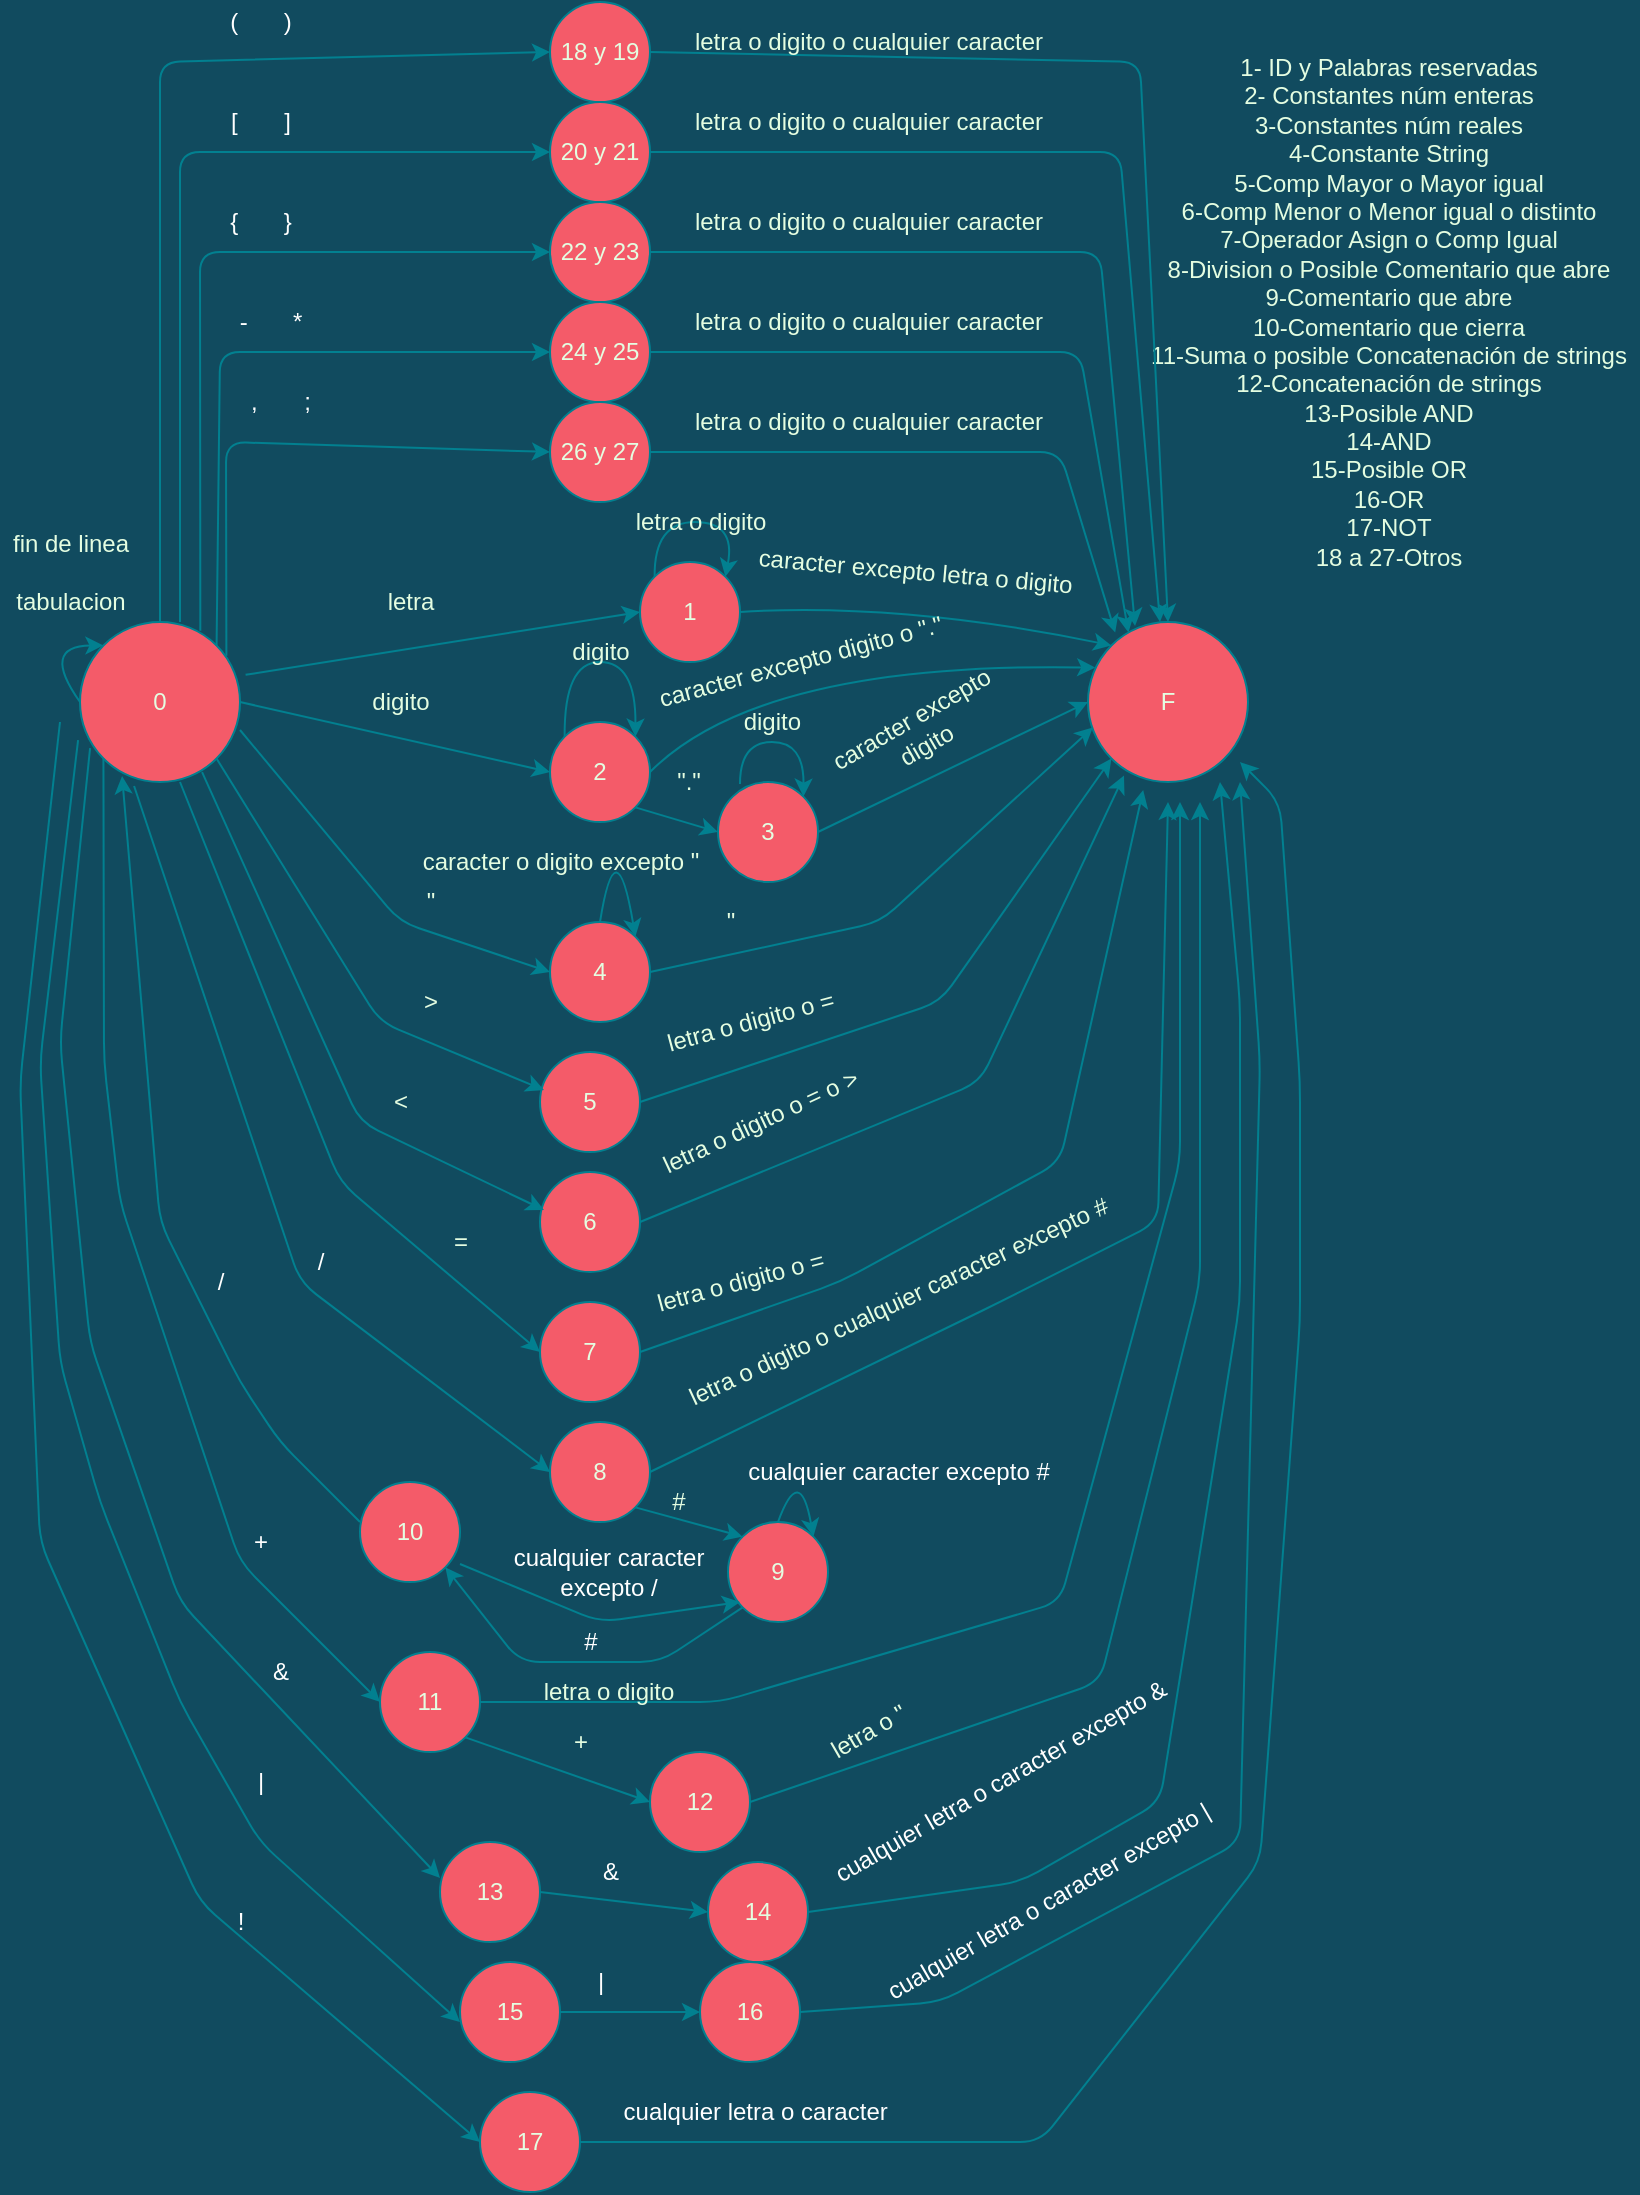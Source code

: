 <mxfile version="15.0.5" type="device"><diagram id="QFU0UP-GyJwQOvjJOeYV" name="Página-1"><mxGraphModel dx="1422" dy="794" grid="1" gridSize="10" guides="1" tooltips="1" connect="1" arrows="1" fold="1" page="1" pageScale="1" pageWidth="827" pageHeight="1169" background="#114B5F" math="0" shadow="0"><root><mxCell id="0"/><mxCell id="1" parent="0"/><mxCell id="3" value="0" style="ellipse;whiteSpace=wrap;html=1;aspect=fixed;fillColor=#F45B69;strokeColor=#028090;fontColor=#E4FDE1;" parent="1" vertex="1"><mxGeometry x="40" y="310" width="80" height="80" as="geometry"/></mxCell><mxCell id="4" value="1" style="ellipse;whiteSpace=wrap;html=1;aspect=fixed;fillColor=#F45B69;strokeColor=#028090;fontColor=#E4FDE1;" parent="1" vertex="1"><mxGeometry x="320" y="280" width="50" height="50" as="geometry"/></mxCell><mxCell id="5" value="2" style="ellipse;whiteSpace=wrap;html=1;aspect=fixed;fillColor=#F45B69;strokeColor=#028090;fontColor=#E4FDE1;" parent="1" vertex="1"><mxGeometry x="275" y="360" width="50" height="50" as="geometry"/></mxCell><mxCell id="6" value="3" style="ellipse;whiteSpace=wrap;html=1;aspect=fixed;fillColor=#F45B69;strokeColor=#028090;fontColor=#E4FDE1;" parent="1" vertex="1"><mxGeometry x="359" y="390" width="50" height="50" as="geometry"/></mxCell><mxCell id="7" value="4" style="ellipse;whiteSpace=wrap;html=1;aspect=fixed;fillColor=#F45B69;strokeColor=#028090;fontColor=#E4FDE1;" parent="1" vertex="1"><mxGeometry x="275" y="460" width="50" height="50" as="geometry"/></mxCell><mxCell id="12" value="" style="endArrow=classic;html=1;exitX=1;exitY=1;exitDx=0;exitDy=0;entryX=0;entryY=0.5;entryDx=0;entryDy=0;strokeColor=#028090;labelBackgroundColor=#114B5F;fontColor=#E4FDE1;" parent="1" source="5" target="6" edge="1"><mxGeometry width="50" height="50" relative="1" as="geometry"><mxPoint x="118.284" y="331.716" as="sourcePoint"/><mxPoint x="290" y="265" as="targetPoint"/></mxGeometry></mxCell><mxCell id="15" value="" style="curved=1;endArrow=classic;html=1;exitX=0;exitY=0;exitDx=0;exitDy=0;entryX=1;entryY=0;entryDx=0;entryDy=0;strokeColor=#028090;labelBackgroundColor=#114B5F;fontColor=#E4FDE1;" parent="1" source="4" target="4" edge="1"><mxGeometry width="50" height="50" relative="1" as="geometry"><mxPoint x="400" y="400" as="sourcePoint"/><mxPoint x="450" y="350" as="targetPoint"/><Array as="points"><mxPoint x="327" y="260"/><mxPoint x="368" y="260"/></Array></mxGeometry></mxCell><mxCell id="24" value="" style="curved=1;endArrow=classic;html=1;exitX=0;exitY=0;exitDx=0;exitDy=0;entryX=1;entryY=0;entryDx=0;entryDy=0;strokeColor=#028090;labelBackgroundColor=#114B5F;fontColor=#E4FDE1;" parent="1" source="5" target="5" edge="1"><mxGeometry width="50" height="50" relative="1" as="geometry"><mxPoint x="280" y="230" as="sourcePoint"/><mxPoint x="315.355" y="230" as="targetPoint"/><Array as="points"><mxPoint x="282" y="330"/><mxPoint x="318" y="330"/></Array></mxGeometry></mxCell><mxCell id="25" value="letra o digito" style="text;html=1;align=center;verticalAlign=middle;resizable=0;points=[];autosize=1;strokeColor=none;fontColor=#E4FDE1;" parent="1" vertex="1"><mxGeometry x="310" y="250" width="80" height="20" as="geometry"/></mxCell><mxCell id="26" value="digito" style="text;html=1;align=center;verticalAlign=middle;resizable=0;points=[];autosize=1;strokeColor=none;fontColor=#E4FDE1;" parent="1" vertex="1"><mxGeometry x="280" y="315" width="40" height="20" as="geometry"/></mxCell><mxCell id="27" value="letra" style="text;html=1;align=center;verticalAlign=middle;resizable=0;points=[];autosize=1;strokeColor=none;fontColor=#E4FDE1;" parent="1" vertex="1"><mxGeometry x="185" y="290" width="40" height="20" as="geometry"/></mxCell><mxCell id="28" value="digito" style="text;html=1;align=center;verticalAlign=middle;resizable=0;points=[];autosize=1;strokeColor=none;fontColor=#E4FDE1;" parent="1" vertex="1"><mxGeometry x="180" y="340" width="40" height="20" as="geometry"/></mxCell><mxCell id="44" value="F" style="ellipse;whiteSpace=wrap;html=1;aspect=fixed;fillColor=#F45B69;strokeColor=#028090;fontColor=#E4FDE1;" parent="1" vertex="1"><mxGeometry x="544" y="310" width="80" height="80" as="geometry"/></mxCell><mxCell id="48" value="" style="curved=1;endArrow=classic;html=1;exitX=1;exitY=0.5;exitDx=0;exitDy=0;entryX=0;entryY=0;entryDx=0;entryDy=0;strokeColor=#028090;labelBackgroundColor=#114B5F;fontColor=#E4FDE1;" parent="1" source="4" target="44" edge="1"><mxGeometry width="50" height="50" relative="1" as="geometry"><mxPoint x="350" y="170" as="sourcePoint"/><mxPoint x="590" y="320" as="targetPoint"/><Array as="points"><mxPoint x="450" y="300"/></Array></mxGeometry></mxCell><mxCell id="49" value="caracter excepto letra o digito&amp;nbsp;&lt;br&gt;" style="text;html=1;align=center;verticalAlign=middle;resizable=0;points=[];autosize=1;strokeColor=none;fontColor=#E4FDE1;rotation=5;" parent="1" vertex="1"><mxGeometry x="369" y="275" width="180" height="20" as="geometry"/></mxCell><mxCell id="50" value="" style="curved=1;endArrow=classic;html=1;exitX=1.035;exitY=0.33;exitDx=0;exitDy=0;entryX=0;entryY=0.5;entryDx=0;entryDy=0;strokeColor=#028090;labelBackgroundColor=#114B5F;fontColor=#E4FDE1;exitPerimeter=0;" parent="1" source="3" target="4" edge="1"><mxGeometry width="50" height="50" relative="1" as="geometry"><mxPoint x="340" y="175" as="sourcePoint"/><mxPoint x="600" y="330" as="targetPoint"/><Array as="points"/></mxGeometry></mxCell><mxCell id="51" value="" style="curved=1;endArrow=classic;html=1;exitX=1;exitY=0.5;exitDx=0;exitDy=0;entryX=0.045;entryY=0.285;entryDx=0;entryDy=0;strokeColor=#028090;labelBackgroundColor=#114B5F;fontColor=#E4FDE1;entryPerimeter=0;" parent="1" source="5" target="44" edge="1"><mxGeometry width="50" height="50" relative="1" as="geometry"><mxPoint x="340" y="175" as="sourcePoint"/><mxPoint x="570" y="320" as="targetPoint"/><Array as="points"><mxPoint x="380" y="330"/></Array></mxGeometry></mxCell><mxCell id="52" value="caracter excepto digito o &quot;.&quot;" style="text;html=1;align=center;verticalAlign=middle;resizable=0;points=[];autosize=1;strokeColor=none;fontColor=#E4FDE1;rotation=-15;" parent="1" vertex="1"><mxGeometry x="320" y="320" width="160" height="20" as="geometry"/></mxCell><mxCell id="53" value="" style="curved=1;endArrow=classic;html=1;exitX=1;exitY=0.5;exitDx=0;exitDy=0;entryX=0;entryY=0.5;entryDx=0;entryDy=0;strokeColor=#028090;labelBackgroundColor=#114B5F;fontColor=#E4FDE1;" parent="1" source="3" target="5" edge="1"><mxGeometry width="50" height="50" relative="1" as="geometry"><mxPoint x="340" y="265" as="sourcePoint"/><mxPoint x="541.716" y="331.716" as="targetPoint"/><Array as="points"/></mxGeometry></mxCell><mxCell id="58" value="&quot;.&quot;" style="text;html=1;align=center;verticalAlign=middle;resizable=0;points=[];autosize=1;strokeColor=none;fontColor=#E4FDE1;" parent="1" vertex="1"><mxGeometry x="329" y="380" width="30" height="20" as="geometry"/></mxCell><mxCell id="61" value="&amp;nbsp;digito" style="text;html=1;align=center;verticalAlign=middle;resizable=0;points=[];autosize=1;strokeColor=none;fontColor=#E4FDE1;" parent="1" vertex="1"><mxGeometry x="359" y="350" width="50" height="20" as="geometry"/></mxCell><mxCell id="63" value="" style="curved=1;endArrow=classic;html=1;exitX=0.5;exitY=0;exitDx=0;exitDy=0;entryX=1;entryY=0;entryDx=0;entryDy=0;strokeColor=#028090;labelBackgroundColor=#114B5F;fontColor=#E4FDE1;" parent="1" source="7" target="7" edge="1"><mxGeometry width="50" height="50" relative="1" as="geometry"><mxPoint x="415" y="290" as="sourcePoint"/><mxPoint x="465" y="240" as="targetPoint"/><Array as="points"><mxPoint x="308" y="410"/></Array></mxGeometry></mxCell><mxCell id="64" value="caracter o digito excepto &quot;" style="text;html=1;align=center;verticalAlign=middle;resizable=0;points=[];autosize=1;strokeColor=none;fontColor=#E4FDE1;" parent="1" vertex="1"><mxGeometry x="205" y="420" width="150" height="20" as="geometry"/></mxCell><mxCell id="66" value="fin de linea&lt;br&gt;&lt;br&gt;tabulacion" style="text;html=1;align=center;verticalAlign=middle;resizable=0;points=[];autosize=1;strokeColor=none;fontColor=#E4FDE1;" parent="1" vertex="1"><mxGeometry y="260" width="70" height="50" as="geometry"/></mxCell><mxCell id="TTyH1HmlyQCVDBMM2mBQ-66" value="" style="curved=1;endArrow=classic;html=1;exitX=0.22;exitY=0.02;exitDx=0;exitDy=0;entryX=1;entryY=0;entryDx=0;entryDy=0;strokeColor=#028090;labelBackgroundColor=#114B5F;fontColor=#E4FDE1;exitPerimeter=0;" parent="1" source="6" target="6" edge="1"><mxGeometry width="50" height="50" relative="1" as="geometry"><mxPoint x="297.322" y="247.322" as="sourcePoint"/><mxPoint x="332.678" y="247.322" as="targetPoint"/><Array as="points"><mxPoint x="370" y="370"/><mxPoint x="402" y="370"/></Array></mxGeometry></mxCell><mxCell id="TTyH1HmlyQCVDBMM2mBQ-69" value="" style="endArrow=classic;html=1;fontColor=#E4FDE1;strokeColor=#028090;fillColor=#F45B69;exitX=1;exitY=0.5;exitDx=0;exitDy=0;entryX=0;entryY=0.5;entryDx=0;entryDy=0;" parent="1" source="6" target="44" edge="1"><mxGeometry width="50" height="50" relative="1" as="geometry"><mxPoint x="400" y="390" as="sourcePoint"/><mxPoint x="450" y="340" as="targetPoint"/></mxGeometry></mxCell><mxCell id="TTyH1HmlyQCVDBMM2mBQ-71" value="&amp;nbsp;caracter excepto&amp;nbsp;&lt;br&gt;digito" style="text;html=1;align=center;verticalAlign=middle;resizable=0;points=[];autosize=1;strokeColor=none;fontColor=#E4FDE1;rotation=-30;" parent="1" vertex="1"><mxGeometry x="404" y="350" width="110" height="30" as="geometry"/></mxCell><mxCell id="TTyH1HmlyQCVDBMM2mBQ-73" value="" style="endArrow=classic;html=1;fontColor=#E4FDE1;strokeColor=#028090;fillColor=#F45B69;exitX=1;exitY=0.675;exitDx=0;exitDy=0;exitPerimeter=0;entryX=0;entryY=0.5;entryDx=0;entryDy=0;" parent="1" source="3" target="7" edge="1"><mxGeometry width="50" height="50" relative="1" as="geometry"><mxPoint x="400" y="390" as="sourcePoint"/><mxPoint x="270" y="390" as="targetPoint"/><Array as="points"><mxPoint x="200" y="460"/></Array></mxGeometry></mxCell><mxCell id="TTyH1HmlyQCVDBMM2mBQ-74" value="&quot;" style="text;html=1;align=center;verticalAlign=middle;resizable=0;points=[];autosize=1;strokeColor=none;fontColor=#E4FDE1;" parent="1" vertex="1"><mxGeometry x="205" y="440" width="20" height="20" as="geometry"/></mxCell><mxCell id="TTyH1HmlyQCVDBMM2mBQ-75" value="" style="endArrow=classic;html=1;fontColor=#E4FDE1;strokeColor=#028090;fillColor=#F45B69;exitX=1;exitY=0.5;exitDx=0;exitDy=0;entryX=0.03;entryY=0.66;entryDx=0;entryDy=0;entryPerimeter=0;" parent="1" source="7" target="44" edge="1"><mxGeometry width="50" height="50" relative="1" as="geometry"><mxPoint x="400" y="590" as="sourcePoint"/><mxPoint x="530" y="367" as="targetPoint"/><Array as="points"><mxPoint x="440" y="460"/></Array></mxGeometry></mxCell><mxCell id="TTyH1HmlyQCVDBMM2mBQ-76" value="&quot;" style="text;html=1;align=center;verticalAlign=middle;resizable=0;points=[];autosize=1;strokeColor=none;fontColor=#E4FDE1;" parent="1" vertex="1"><mxGeometry x="355" y="450" width="20" height="20" as="geometry"/></mxCell><mxCell id="TTyH1HmlyQCVDBMM2mBQ-77" value="18 y 19" style="ellipse;whiteSpace=wrap;html=1;aspect=fixed;fillColor=#F45B69;strokeColor=#028090;fontColor=#E4FDE1;" parent="1" vertex="1"><mxGeometry x="275" width="50" height="50" as="geometry"/></mxCell><mxCell id="TTyH1HmlyQCVDBMM2mBQ-78" value="1- ID y Palabras reservadas&lt;br&gt;2- Constantes núm enteras&lt;br&gt;3-Constantes núm reales&lt;br&gt;4-Constante String&lt;br&gt;5-Comp Mayor o Mayor igual&lt;br&gt;6-Comp Menor o Menor igual o distinto&lt;br&gt;7-Operador Asign o Comp Igual&lt;br&gt;8-Division o Posible Comentario que abre&lt;br&gt;9-Comentario que abre&lt;br&gt;10-Comentario que cierra&lt;br&gt;11-Suma o posible Concatenación de strings&lt;br&gt;12-Concatenación de strings&lt;br&gt;13-Posible AND&lt;br&gt;14-AND&lt;br&gt;15-Posible OR&lt;br&gt;16-OR&lt;br&gt;17-NOT&lt;br&gt;18 a 27-Otros" style="text;html=1;align=center;verticalAlign=middle;resizable=0;points=[];autosize=1;strokeColor=none;fontColor=#E4FDE1;" parent="1" vertex="1"><mxGeometry x="569" y="35" width="250" height="240" as="geometry"/></mxCell><mxCell id="hIyj2-_jxFQF1N7yce7v-73" value="5" style="ellipse;whiteSpace=wrap;html=1;aspect=fixed;fillColor=#F45B69;strokeColor=#028090;fontColor=#E4FDE1;" parent="1" vertex="1"><mxGeometry x="270" y="525" width="50" height="50" as="geometry"/></mxCell><mxCell id="hIyj2-_jxFQF1N7yce7v-74" value="" style="endArrow=classic;html=1;fontColor=#E4FDE1;strokeColor=#028090;fillColor=#F45B69;exitX=1;exitY=1;exitDx=0;exitDy=0;entryX=0.04;entryY=0.38;entryDx=0;entryDy=0;entryPerimeter=0;" parent="1" source="3" target="hIyj2-_jxFQF1N7yce7v-73" edge="1"><mxGeometry width="50" height="50" relative="1" as="geometry"><mxPoint x="130" y="374" as="sourcePoint"/><mxPoint x="280" y="400" as="targetPoint"/><Array as="points"><mxPoint x="190" y="510"/></Array></mxGeometry></mxCell><mxCell id="hIyj2-_jxFQF1N7yce7v-75" value="6" style="ellipse;whiteSpace=wrap;html=1;aspect=fixed;fillColor=#F45B69;strokeColor=#028090;fontColor=#E4FDE1;" parent="1" vertex="1"><mxGeometry x="270" y="585" width="50" height="50" as="geometry"/></mxCell><mxCell id="hIyj2-_jxFQF1N7yce7v-76" value="7" style="ellipse;whiteSpace=wrap;html=1;aspect=fixed;fillColor=#F45B69;strokeColor=#028090;fontColor=#E4FDE1;" parent="1" vertex="1"><mxGeometry x="270" y="650" width="50" height="50" as="geometry"/></mxCell><mxCell id="hIyj2-_jxFQF1N7yce7v-77" value="" style="endArrow=classic;html=1;fontColor=#E4FDE1;strokeColor=#028090;fillColor=#F45B69;exitX=0.763;exitY=0.938;exitDx=0;exitDy=0;entryX=0.04;entryY=0.38;entryDx=0;entryDy=0;entryPerimeter=0;exitPerimeter=0;" parent="1" source="3" target="hIyj2-_jxFQF1N7yce7v-75" edge="1"><mxGeometry width="50" height="50" relative="1" as="geometry"><mxPoint x="118.284" y="388.284" as="sourcePoint"/><mxPoint x="307" y="469" as="targetPoint"/><Array as="points"><mxPoint x="180" y="560"/></Array></mxGeometry></mxCell><mxCell id="hIyj2-_jxFQF1N7yce7v-78" value="" style="endArrow=classic;html=1;fontColor=#E4FDE1;strokeColor=#028090;fillColor=#F45B69;exitX=0.625;exitY=1;exitDx=0;exitDy=0;entryX=0;entryY=0.5;entryDx=0;entryDy=0;exitPerimeter=0;" parent="1" source="3" target="hIyj2-_jxFQF1N7yce7v-76" edge="1"><mxGeometry width="50" height="50" relative="1" as="geometry"><mxPoint x="128.284" y="398.284" as="sourcePoint"/><mxPoint x="317" y="479" as="targetPoint"/><Array as="points"><mxPoint x="170" y="590"/></Array></mxGeometry></mxCell><mxCell id="hIyj2-_jxFQF1N7yce7v-80" value="" style="endArrow=classic;html=1;fontColor=#E4FDE1;strokeColor=#028090;fillColor=#F45B69;exitX=1;exitY=0.5;exitDx=0;exitDy=0;entryX=0;entryY=1;entryDx=0;entryDy=0;" parent="1" source="hIyj2-_jxFQF1N7yce7v-73" target="44" edge="1"><mxGeometry width="50" height="50" relative="1" as="geometry"><mxPoint x="138.284" y="408.284" as="sourcePoint"/><mxPoint x="530" y="380" as="targetPoint"/><Array as="points"><mxPoint x="470" y="500"/></Array></mxGeometry></mxCell><mxCell id="hIyj2-_jxFQF1N7yce7v-81" value="" style="endArrow=classic;html=1;fontColor=#E4FDE1;strokeColor=#028090;fillColor=#F45B69;exitX=1;exitY=0.5;exitDx=0;exitDy=0;entryX=0.225;entryY=0.96;entryDx=0;entryDy=0;entryPerimeter=0;" parent="1" source="hIyj2-_jxFQF1N7yce7v-75" target="44" edge="1"><mxGeometry width="50" height="50" relative="1" as="geometry"><mxPoint x="355" y="475" as="sourcePoint"/><mxPoint x="540" y="390" as="targetPoint"/><Array as="points"><mxPoint x="490" y="540"/></Array></mxGeometry></mxCell><mxCell id="hIyj2-_jxFQF1N7yce7v-82" value="" style="endArrow=classic;html=1;fontColor=#E4FDE1;strokeColor=#028090;fillColor=#F45B69;entryX=0.345;entryY=1.05;entryDx=0;entryDy=0;exitX=1;exitY=0.5;exitDx=0;exitDy=0;entryPerimeter=0;" parent="1" source="hIyj2-_jxFQF1N7yce7v-76" target="44" edge="1"><mxGeometry width="50" height="50" relative="1" as="geometry"><mxPoint x="350" y="580" as="sourcePoint"/><mxPoint x="550" y="400" as="targetPoint"/><Array as="points"><mxPoint x="420" y="640"/><mxPoint x="530" y="580"/></Array></mxGeometry></mxCell><mxCell id="hIyj2-_jxFQF1N7yce7v-83" value="&amp;gt;" style="text;html=1;align=center;verticalAlign=middle;resizable=0;points=[];autosize=1;strokeColor=none;fontColor=#E4FDE1;" parent="1" vertex="1"><mxGeometry x="205" y="490" width="20" height="20" as="geometry"/></mxCell><mxCell id="hIyj2-_jxFQF1N7yce7v-84" value="&amp;lt;" style="text;html=1;align=center;verticalAlign=middle;resizable=0;points=[];autosize=1;strokeColor=none;fontColor=#E4FDE1;" parent="1" vertex="1"><mxGeometry x="190" y="540" width="20" height="20" as="geometry"/></mxCell><mxCell id="hIyj2-_jxFQF1N7yce7v-85" value="=" style="text;html=1;align=center;verticalAlign=middle;resizable=0;points=[];autosize=1;strokeColor=none;fontColor=#E4FDE1;" parent="1" vertex="1"><mxGeometry x="220" y="610" width="20" height="20" as="geometry"/></mxCell><mxCell id="hIyj2-_jxFQF1N7yce7v-86" value="letra o digito o =" style="text;html=1;align=center;verticalAlign=middle;resizable=0;points=[];autosize=1;strokeColor=none;fontColor=#E4FDE1;rotation=-15;" parent="1" vertex="1"><mxGeometry x="325" y="500" width="100" height="20" as="geometry"/></mxCell><mxCell id="hIyj2-_jxFQF1N7yce7v-87" value="letra o digito o = o &amp;gt;" style="text;html=1;align=center;verticalAlign=middle;resizable=0;points=[];autosize=1;strokeColor=none;fontColor=#E4FDE1;rotation=-25;" parent="1" vertex="1"><mxGeometry x="320" y="550" width="120" height="20" as="geometry"/></mxCell><mxCell id="hIyj2-_jxFQF1N7yce7v-88" value="letra o digito o =&lt;br&gt;" style="text;html=1;align=center;verticalAlign=middle;resizable=0;points=[];autosize=1;strokeColor=none;fontColor=#E4FDE1;rotation=-15;" parent="1" vertex="1"><mxGeometry x="320" y="630" width="100" height="20" as="geometry"/></mxCell><mxCell id="hIyj2-_jxFQF1N7yce7v-89" value="" style="endArrow=classic;html=1;fontColor=#E4FDE1;strokeColor=#028090;fillColor=#F45B69;exitX=0.5;exitY=0;exitDx=0;exitDy=0;entryX=0;entryY=0.5;entryDx=0;entryDy=0;" parent="1" source="3" target="TTyH1HmlyQCVDBMM2mBQ-77" edge="1"><mxGeometry width="50" height="50" relative="1" as="geometry"><mxPoint x="100" y="400" as="sourcePoint"/><mxPoint x="307" y="597" as="targetPoint"/><Array as="points"><mxPoint x="80" y="30"/></Array></mxGeometry></mxCell><mxCell id="hIyj2-_jxFQF1N7yce7v-90" value="" style="curved=1;endArrow=classic;html=1;exitX=0;exitY=0.5;exitDx=0;exitDy=0;strokeColor=#028090;labelBackgroundColor=#114B5F;fontColor=#E4FDE1;entryX=0;entryY=0;entryDx=0;entryDy=0;" parent="1" source="3" target="3" edge="1"><mxGeometry width="50" height="50" relative="1" as="geometry"><mxPoint x="300" y="380" as="sourcePoint"/><mxPoint x="30" y="330" as="targetPoint"/><Array as="points"><mxPoint x="20" y="322"/></Array></mxGeometry></mxCell><mxCell id="hIyj2-_jxFQF1N7yce7v-92" value="" style="endArrow=classic;html=1;fontColor=#E4FDE1;strokeColor=#028090;fillColor=#F45B69;exitX=1;exitY=0.5;exitDx=0;exitDy=0;entryX=0.5;entryY=0;entryDx=0;entryDy=0;" parent="1" source="TTyH1HmlyQCVDBMM2mBQ-77" target="44" edge="1"><mxGeometry width="50" height="50" relative="1" as="geometry"><mxPoint x="347.678" y="587.322" as="sourcePoint"/><mxPoint x="570" y="390" as="targetPoint"/><Array as="points"><mxPoint x="570" y="30"/></Array></mxGeometry></mxCell><mxCell id="hIyj2-_jxFQF1N7yce7v-94" value="letra o digito o cualquier caracter" style="text;html=1;align=center;verticalAlign=middle;resizable=0;points=[];autosize=1;strokeColor=none;fontColor=#E4FDE1;rotation=0;" parent="1" vertex="1"><mxGeometry x="339" y="10" width="190" height="20" as="geometry"/></mxCell><mxCell id="hIyj2-_jxFQF1N7yce7v-95" value="" style="endArrow=classic;html=1;fontColor=#E4FDE1;strokeColor=#028090;fillColor=#F45B69;entryX=0;entryY=0;entryDx=0;entryDy=0;exitX=1;exitY=1;exitDx=0;exitDy=0;" parent="1" source="X2sf3lYcqAyU6SZdwu90-87" target="hIyj2-_jxFQF1N7yce7v-96" edge="1"><mxGeometry width="50" height="50" relative="1" as="geometry"><mxPoint x="310" y="760" as="sourcePoint"/><mxPoint x="400" y="690" as="targetPoint"/></mxGeometry></mxCell><mxCell id="hIyj2-_jxFQF1N7yce7v-96" value="9" style="ellipse;whiteSpace=wrap;html=1;aspect=fixed;fillColor=#F45B69;strokeColor=#028090;fontColor=#E4FDE1;" parent="1" vertex="1"><mxGeometry x="364" y="760" width="50" height="50" as="geometry"/></mxCell><mxCell id="hIyj2-_jxFQF1N7yce7v-97" value="#" style="text;html=1;align=center;verticalAlign=middle;resizable=0;points=[];autosize=1;strokeColor=none;fontColor=#E4FDE1;" parent="1" vertex="1"><mxGeometry x="329" y="740" width="20" height="20" as="geometry"/></mxCell><mxCell id="67" value="10" style="ellipse;whiteSpace=wrap;html=1;aspect=fixed;fillColor=#F45B69;strokeColor=#028090;fontColor=#E4FDE1;" parent="1" vertex="1"><mxGeometry x="180" y="740" width="50" height="50" as="geometry"/></mxCell><mxCell id="68" value="" style="endArrow=classic;html=1;fontColor=#E4FDE1;strokeColor=#028090;fillColor=#F45B69;entryX=1;entryY=1;entryDx=0;entryDy=0;exitX=0;exitY=1;exitDx=0;exitDy=0;" parent="1" source="hIyj2-_jxFQF1N7yce7v-96" target="67" edge="1"><mxGeometry width="50" height="50" relative="1" as="geometry"><mxPoint x="370" y="720" as="sourcePoint"/><mxPoint x="410" y="700" as="targetPoint"/><Array as="points"><mxPoint x="330" y="830"/><mxPoint x="290" y="830"/><mxPoint x="260" y="830"/></Array></mxGeometry></mxCell><mxCell id="69" value="cualquier caracter excepto #" style="text;html=1;align=center;verticalAlign=middle;resizable=0;points=[];autosize=1;strokeColor=none;fontColor=#FFFFFF;" parent="1" vertex="1"><mxGeometry x="364" y="725" width="170" height="20" as="geometry"/></mxCell><mxCell id="70" value="/" style="text;html=1;align=center;verticalAlign=middle;resizable=0;points=[];autosize=1;strokeColor=none;fontColor=#FFFFFF;" parent="1" vertex="1"><mxGeometry x="100" y="630" width="20" height="20" as="geometry"/></mxCell><mxCell id="71" value="" style="endArrow=classic;html=1;fontColor=#E4FDE1;strokeColor=#028090;fillColor=#F45B69;entryX=0.263;entryY=0.963;entryDx=0;entryDy=0;entryPerimeter=0;" parent="1" target="3" edge="1"><mxGeometry width="50" height="50" relative="1" as="geometry"><mxPoint x="180" y="760" as="sourcePoint"/><mxPoint x="100" y="480" as="targetPoint"/><Array as="points"><mxPoint x="140" y="720"/><mxPoint x="120" y="690"/><mxPoint x="80" y="610"/></Array></mxGeometry></mxCell><mxCell id="72" value="#" style="text;html=1;align=center;verticalAlign=middle;resizable=0;points=[];autosize=1;strokeColor=none;fontColor=#FFFFFF;" parent="1" vertex="1"><mxGeometry x="285" y="810" width="20" height="20" as="geometry"/></mxCell><mxCell id="73" value="" style="curved=1;endArrow=classic;html=1;exitX=0.5;exitY=0;exitDx=0;exitDy=0;entryX=1;entryY=0;entryDx=0;entryDy=0;strokeColor=#028090;labelBackgroundColor=#114B5F;fontColor=#E4FDE1;" parent="1" source="hIyj2-_jxFQF1N7yce7v-96" target="hIyj2-_jxFQF1N7yce7v-96" edge="1"><mxGeometry width="50" height="50" relative="1" as="geometry"><mxPoint x="300" y="380" as="sourcePoint"/><mxPoint x="317.678" y="387.322" as="targetPoint"/><Array as="points"><mxPoint x="400" y="730"/></Array></mxGeometry></mxCell><mxCell id="X2sf3lYcqAyU6SZdwu90-74" value="" style="endArrow=classic;html=1;fontColor=#E4FDE1;strokeColor=#028090;fillColor=#F45B69;entryX=0;entryY=0.5;entryDx=0;entryDy=0;exitX=1;exitY=1;exitDx=0;exitDy=0;" parent="1" source="X2sf3lYcqAyU6SZdwu90-76" target="X2sf3lYcqAyU6SZdwu90-109" edge="1"><mxGeometry width="50" height="50" relative="1" as="geometry"><mxPoint x="220" y="870" as="sourcePoint"/><mxPoint x="325" y="910" as="targetPoint"/></mxGeometry></mxCell><mxCell id="X2sf3lYcqAyU6SZdwu90-75" value="+" style="text;html=1;align=center;verticalAlign=middle;resizable=0;points=[];autosize=1;strokeColor=none;fontColor=#E4FDE1;" parent="1" vertex="1"><mxGeometry x="280" y="860" width="20" height="20" as="geometry"/></mxCell><mxCell id="X2sf3lYcqAyU6SZdwu90-76" value="11" style="ellipse;whiteSpace=wrap;html=1;aspect=fixed;fillColor=#F45B69;strokeColor=#028090;fontColor=#E4FDE1;" parent="1" vertex="1"><mxGeometry x="190" y="825" width="50" height="50" as="geometry"/></mxCell><mxCell id="X2sf3lYcqAyU6SZdwu90-77" value="" style="endArrow=classic;html=1;fontColor=#E4FDE1;strokeColor=#028090;fillColor=#F45B69;exitX=1;exitY=0.5;exitDx=0;exitDy=0;" parent="1" source="X2sf3lYcqAyU6SZdwu90-76" edge="1"><mxGeometry width="50" height="50" relative="1" as="geometry"><mxPoint x="335" y="685" as="sourcePoint"/><mxPoint x="590" y="400" as="targetPoint"/><Array as="points"><mxPoint x="360" y="850"/><mxPoint x="530" y="800"/><mxPoint x="590" y="580"/></Array></mxGeometry></mxCell><mxCell id="X2sf3lYcqAyU6SZdwu90-81" value="letra o &quot;" style="text;html=1;align=center;verticalAlign=middle;resizable=0;points=[];autosize=1;strokeColor=none;fontColor=#E4FDE1;rotation=-30;" parent="1" vertex="1"><mxGeometry x="404" y="855" width="60" height="20" as="geometry"/></mxCell><mxCell id="X2sf3lYcqAyU6SZdwu90-87" value="8" style="ellipse;whiteSpace=wrap;html=1;aspect=fixed;fillColor=#F45B69;strokeColor=#028090;fontColor=#E4FDE1;" parent="1" vertex="1"><mxGeometry x="275" y="710" width="50" height="50" as="geometry"/></mxCell><mxCell id="X2sf3lYcqAyU6SZdwu90-88" value="" style="endArrow=classic;html=1;fontColor=#E4FDE1;strokeColor=#028090;fillColor=#F45B69;exitX=0.338;exitY=1.025;exitDx=0;exitDy=0;entryX=0;entryY=0.5;entryDx=0;entryDy=0;exitPerimeter=0;" parent="1" source="3" target="X2sf3lYcqAyU6SZdwu90-87" edge="1"><mxGeometry width="50" height="50" relative="1" as="geometry"><mxPoint x="90" y="400" as="sourcePoint"/><mxPoint x="292.322" y="667.322" as="targetPoint"/><Array as="points"><mxPoint x="150" y="640"/></Array></mxGeometry></mxCell><mxCell id="X2sf3lYcqAyU6SZdwu90-89" value="/" style="text;html=1;align=center;verticalAlign=middle;resizable=0;points=[];autosize=1;strokeColor=none;fontColor=#FFFFFF;" parent="1" vertex="1"><mxGeometry x="150" y="620" width="20" height="20" as="geometry"/></mxCell><mxCell id="X2sf3lYcqAyU6SZdwu90-90" value="" style="endArrow=classic;html=1;fontColor=#E4FDE1;strokeColor=#028090;fillColor=#F45B69;exitX=1;exitY=0.5;exitDx=0;exitDy=0;" parent="1" source="X2sf3lYcqAyU6SZdwu90-87" edge="1"><mxGeometry width="50" height="50" relative="1" as="geometry"><mxPoint x="300" y="720" as="sourcePoint"/><mxPoint x="584" y="400" as="targetPoint"/><Array as="points"><mxPoint x="500" y="650"/><mxPoint x="579" y="610"/></Array></mxGeometry></mxCell><mxCell id="X2sf3lYcqAyU6SZdwu90-91" value="letra o digito o cualquier caracter excepto #&lt;br&gt;" style="text;html=1;align=center;verticalAlign=middle;resizable=0;points=[];autosize=1;strokeColor=none;fontColor=#E4FDE1;rotation=-25;" parent="1" vertex="1"><mxGeometry x="329" y="640" width="240" height="20" as="geometry"/></mxCell><mxCell id="X2sf3lYcqAyU6SZdwu90-95" value="cualquier caracter &lt;br&gt;excepto /" style="text;html=1;align=center;verticalAlign=middle;resizable=0;points=[];autosize=1;strokeColor=none;fontColor=#FFFFFF;" parent="1" vertex="1"><mxGeometry x="249" y="770" width="110" height="30" as="geometry"/></mxCell><mxCell id="X2sf3lYcqAyU6SZdwu90-99" value="" style="endArrow=classic;html=1;fontColor=#E4FDE1;strokeColor=#028090;fillColor=#F45B69;exitX=1;exitY=0.82;exitDx=0;exitDy=0;exitPerimeter=0;" parent="1" source="67" edge="1"><mxGeometry width="50" height="50" relative="1" as="geometry"><mxPoint x="320" y="770" as="sourcePoint"/><mxPoint x="370" y="800" as="targetPoint"/><Array as="points"><mxPoint x="300" y="810"/></Array></mxGeometry></mxCell><mxCell id="X2sf3lYcqAyU6SZdwu90-100" value="" style="endArrow=classic;html=1;fontColor=#E4FDE1;strokeColor=#028090;fillColor=#F45B69;exitX=0;exitY=1;exitDx=0;exitDy=0;" parent="1" source="3" edge="1"><mxGeometry width="50" height="50" relative="1" as="geometry"><mxPoint x="90" y="400" as="sourcePoint"/><mxPoint x="190" y="850" as="targetPoint"/><Array as="points"><mxPoint x="52" y="530"/><mxPoint x="60" y="600"/><mxPoint x="80" y="660"/><mxPoint x="120" y="780"/></Array></mxGeometry></mxCell><mxCell id="X2sf3lYcqAyU6SZdwu90-104" value="+" style="text;html=1;align=center;verticalAlign=middle;resizable=0;points=[];autosize=1;strokeColor=none;fontColor=#FFFFFF;" parent="1" vertex="1"><mxGeometry x="120" y="760" width="20" height="20" as="geometry"/></mxCell><mxCell id="X2sf3lYcqAyU6SZdwu90-107" value="letra o digito" style="text;html=1;align=center;verticalAlign=middle;resizable=0;points=[];autosize=1;strokeColor=none;fontColor=#E4FDE1;rotation=0;" parent="1" vertex="1"><mxGeometry x="264" y="835" width="80" height="20" as="geometry"/></mxCell><mxCell id="X2sf3lYcqAyU6SZdwu90-109" value="12" style="ellipse;whiteSpace=wrap;html=1;aspect=fixed;fillColor=#F45B69;strokeColor=#028090;fontColor=#E4FDE1;" parent="1" vertex="1"><mxGeometry x="325" y="875" width="50" height="50" as="geometry"/></mxCell><mxCell id="X2sf3lYcqAyU6SZdwu90-110" value="" style="endArrow=classic;html=1;fontColor=#E4FDE1;strokeColor=#028090;fillColor=#F45B69;exitX=1;exitY=0.5;exitDx=0;exitDy=0;" parent="1" source="X2sf3lYcqAyU6SZdwu90-109" edge="1"><mxGeometry width="50" height="50" relative="1" as="geometry"><mxPoint x="335" y="685" as="sourcePoint"/><mxPoint x="600" y="400" as="targetPoint"/><Array as="points"><mxPoint x="550" y="840"/><mxPoint x="600" y="640"/><mxPoint x="600" y="520"/></Array></mxGeometry></mxCell><mxCell id="X2sf3lYcqAyU6SZdwu90-111" value="" style="endArrow=classic;html=1;fontColor=#E4FDE1;strokeColor=#028090;fillColor=#F45B69;exitX=0.063;exitY=0.788;exitDx=0;exitDy=0;exitPerimeter=0;entryX=0;entryY=0.36;entryDx=0;entryDy=0;entryPerimeter=0;" parent="1" source="3" target="X2sf3lYcqAyU6SZdwu90-112" edge="1"><mxGeometry width="50" height="50" relative="1" as="geometry"><mxPoint x="61.716" y="388.284" as="sourcePoint"/><mxPoint x="190" y="910" as="targetPoint"/><Array as="points"><mxPoint x="30" y="520"/><mxPoint x="45" y="670"/><mxPoint x="90" y="800"/></Array></mxGeometry></mxCell><mxCell id="X2sf3lYcqAyU6SZdwu90-112" value="13" style="ellipse;whiteSpace=wrap;html=1;aspect=fixed;fillColor=#F45B69;strokeColor=#028090;fontColor=#E4FDE1;" parent="1" vertex="1"><mxGeometry x="220" y="920" width="50" height="50" as="geometry"/></mxCell><mxCell id="X2sf3lYcqAyU6SZdwu90-113" value="15" style="ellipse;whiteSpace=wrap;html=1;aspect=fixed;fillColor=#F45B69;strokeColor=#028090;fontColor=#E4FDE1;" parent="1" vertex="1"><mxGeometry x="230" y="980" width="50" height="50" as="geometry"/></mxCell><mxCell id="X2sf3lYcqAyU6SZdwu90-114" value="17" style="ellipse;whiteSpace=wrap;html=1;aspect=fixed;fillColor=#F45B69;strokeColor=#028090;fontColor=#E4FDE1;" parent="1" vertex="1"><mxGeometry x="240" y="1045" width="50" height="50" as="geometry"/></mxCell><mxCell id="X2sf3lYcqAyU6SZdwu90-115" value="" style="endArrow=classic;html=1;fontColor=#E4FDE1;strokeColor=#028090;fillColor=#F45B69;exitX=-0.012;exitY=0.738;exitDx=0;exitDy=0;exitPerimeter=0;" parent="1" source="3" edge="1"><mxGeometry width="50" height="50" relative="1" as="geometry"><mxPoint x="55.04" y="383.04" as="sourcePoint"/><mxPoint x="230" y="1010" as="targetPoint"/><Array as="points"><mxPoint x="20" y="530"/><mxPoint x="30" y="680"/><mxPoint x="50" y="750"/><mxPoint x="90" y="850"/><mxPoint x="130" y="920"/></Array></mxGeometry></mxCell><mxCell id="X2sf3lYcqAyU6SZdwu90-116" value="" style="endArrow=classic;html=1;fontColor=#E4FDE1;strokeColor=#028090;fillColor=#F45B69;entryX=0;entryY=0.5;entryDx=0;entryDy=0;" parent="1" target="X2sf3lYcqAyU6SZdwu90-114" edge="1"><mxGeometry width="50" height="50" relative="1" as="geometry"><mxPoint x="30" y="360" as="sourcePoint"/><mxPoint x="240" y="1100" as="targetPoint"/><Array as="points"><mxPoint x="20" y="450"/><mxPoint x="10" y="540"/><mxPoint x="20" y="770"/><mxPoint x="60" y="860"/><mxPoint x="100" y="950"/></Array></mxGeometry></mxCell><mxCell id="X2sf3lYcqAyU6SZdwu90-117" value="&amp;amp;" style="text;html=1;align=center;verticalAlign=middle;resizable=0;points=[];autosize=1;strokeColor=none;fontColor=#FFFFFF;" parent="1" vertex="1"><mxGeometry x="130" y="825" width="20" height="20" as="geometry"/></mxCell><mxCell id="X2sf3lYcqAyU6SZdwu90-118" value="|" style="text;html=1;align=center;verticalAlign=middle;resizable=0;points=[];autosize=1;strokeColor=none;fontColor=#FFFFFF;" parent="1" vertex="1"><mxGeometry x="120" y="880" width="20" height="20" as="geometry"/></mxCell><mxCell id="X2sf3lYcqAyU6SZdwu90-119" value="!" style="text;html=1;align=center;verticalAlign=middle;resizable=0;points=[];autosize=1;strokeColor=none;fontColor=#FFFFFF;" parent="1" vertex="1"><mxGeometry x="110" y="950" width="20" height="20" as="geometry"/></mxCell><mxCell id="X2sf3lYcqAyU6SZdwu90-122" value="" style="endArrow=classic;html=1;fontColor=#E4FDE1;strokeColor=#028090;fillColor=#F45B69;exitX=1;exitY=0.5;exitDx=0;exitDy=0;" parent="1" source="74" edge="1"><mxGeometry width="50" height="50" relative="1" as="geometry"><mxPoint x="420" y="950" as="sourcePoint"/><mxPoint x="610" y="390" as="targetPoint"/><Array as="points"><mxPoint x="510" y="940"/><mxPoint x="580" y="900"/><mxPoint x="620" y="650"/><mxPoint x="620" y="500"/></Array></mxGeometry></mxCell><mxCell id="X2sf3lYcqAyU6SZdwu90-123" value="" style="endArrow=classic;html=1;fontColor=#E4FDE1;strokeColor=#028090;fillColor=#F45B69;exitX=1;exitY=0.5;exitDx=0;exitDy=0;" parent="1" source="79" edge="1"><mxGeometry width="50" height="50" relative="1" as="geometry"><mxPoint x="430" y="1020" as="sourcePoint"/><mxPoint x="620" y="390" as="targetPoint"/><Array as="points"><mxPoint x="470" y="1000"/><mxPoint x="620" y="920"/><mxPoint x="630" y="530"/></Array></mxGeometry></mxCell><mxCell id="X2sf3lYcqAyU6SZdwu90-124" value="" style="endArrow=classic;html=1;fontColor=#E4FDE1;strokeColor=#028090;fillColor=#F45B69;exitX=1;exitY=0.5;exitDx=0;exitDy=0;" parent="1" source="X2sf3lYcqAyU6SZdwu90-114" edge="1"><mxGeometry width="50" height="50" relative="1" as="geometry"><mxPoint x="290" y="1015" as="sourcePoint"/><mxPoint x="620" y="380" as="targetPoint"/><Array as="points"><mxPoint x="520" y="1070"/><mxPoint x="630" y="930"/><mxPoint x="650" y="660"/><mxPoint x="650" y="540"/><mxPoint x="640" y="400"/></Array></mxGeometry></mxCell><mxCell id="X2sf3lYcqAyU6SZdwu90-125" value="cualquier letra o caracter excepto &amp;amp;" style="text;html=1;align=center;verticalAlign=middle;resizable=0;points=[];autosize=1;strokeColor=none;fontColor=#FFFFFF;rotation=-30;" parent="1" vertex="1"><mxGeometry x="400" y="880" width="200" height="20" as="geometry"/></mxCell><mxCell id="X2sf3lYcqAyU6SZdwu90-126" value="cualquier letra o caracter excepto |" style="text;html=1;align=center;verticalAlign=middle;resizable=0;points=[];autosize=1;strokeColor=none;fontColor=#FFFFFF;rotation=-30;" parent="1" vertex="1"><mxGeometry x="424" y="940" width="200" height="20" as="geometry"/></mxCell><mxCell id="X2sf3lYcqAyU6SZdwu90-127" value="cualquier letra o caracter&amp;nbsp;" style="text;html=1;align=center;verticalAlign=middle;resizable=0;points=[];autosize=1;strokeColor=none;fontColor=#FFFFFF;rotation=0;" parent="1" vertex="1"><mxGeometry x="304" y="1045" width="150" height="20" as="geometry"/></mxCell><mxCell id="74" value="14" style="ellipse;whiteSpace=wrap;html=1;aspect=fixed;fillColor=#F45B69;strokeColor=#028090;fontColor=#E4FDE1;" parent="1" vertex="1"><mxGeometry x="354" y="930" width="50" height="50" as="geometry"/></mxCell><mxCell id="76" value="" style="endArrow=classic;html=1;fontColor=#E4FDE1;strokeColor=#028090;fillColor=#F45B69;exitX=1;exitY=0.5;exitDx=0;exitDy=0;entryX=0;entryY=0.5;entryDx=0;entryDy=0;" parent="1" source="X2sf3lYcqAyU6SZdwu90-112" target="74" edge="1"><mxGeometry width="50" height="50" relative="1" as="geometry"><mxPoint x="55.04" y="383.04" as="sourcePoint"/><mxPoint x="230" y="948" as="targetPoint"/><Array as="points"/></mxGeometry></mxCell><mxCell id="77" value="&lt;span style=&quot;color: rgb(255 , 255 , 255)&quot;&gt;&amp;amp;&lt;/span&gt;" style="text;html=1;align=center;verticalAlign=middle;resizable=0;points=[];autosize=1;strokeColor=none;" parent="1" vertex="1"><mxGeometry x="295" y="925" width="20" height="20" as="geometry"/></mxCell><mxCell id="79" value="16" style="ellipse;whiteSpace=wrap;html=1;aspect=fixed;fillColor=#F45B69;strokeColor=#028090;fontColor=#E4FDE1;" parent="1" vertex="1"><mxGeometry x="350" y="980" width="50" height="50" as="geometry"/></mxCell><mxCell id="80" value="" style="endArrow=classic;html=1;fontColor=#E4FDE1;strokeColor=#028090;fillColor=#F45B69;exitX=1;exitY=0.5;exitDx=0;exitDy=0;entryX=0;entryY=0.5;entryDx=0;entryDy=0;" parent="1" source="X2sf3lYcqAyU6SZdwu90-113" target="79" edge="1"><mxGeometry width="50" height="50" relative="1" as="geometry"><mxPoint x="280" y="955" as="sourcePoint"/><mxPoint x="364" y="965" as="targetPoint"/><Array as="points"/></mxGeometry></mxCell><mxCell id="81" value="&lt;span style=&quot;color: rgb(255 , 255 , 255)&quot;&gt;|&lt;/span&gt;" style="text;html=1;align=center;verticalAlign=middle;resizable=0;points=[];autosize=1;strokeColor=none;" parent="1" vertex="1"><mxGeometry x="290" y="980" width="20" height="20" as="geometry"/></mxCell><mxCell id="83" value="20 y 21" style="ellipse;whiteSpace=wrap;html=1;aspect=fixed;fillColor=#F45B69;strokeColor=#028090;fontColor=#E4FDE1;" parent="1" vertex="1"><mxGeometry x="275" y="50" width="50" height="50" as="geometry"/></mxCell><mxCell id="84" value="22 y 23" style="ellipse;whiteSpace=wrap;html=1;aspect=fixed;fillColor=#F45B69;strokeColor=#028090;fontColor=#E4FDE1;" parent="1" vertex="1"><mxGeometry x="275" y="100" width="50" height="50" as="geometry"/></mxCell><mxCell id="85" value="24 y 25" style="ellipse;whiteSpace=wrap;html=1;aspect=fixed;fillColor=#F45B69;strokeColor=#028090;fontColor=#E4FDE1;" parent="1" vertex="1"><mxGeometry x="275" y="150" width="50" height="50" as="geometry"/></mxCell><mxCell id="86" value="26 y 27" style="ellipse;whiteSpace=wrap;html=1;aspect=fixed;fillColor=#F45B69;strokeColor=#028090;fontColor=#E4FDE1;" parent="1" vertex="1"><mxGeometry x="275" y="200" width="50" height="50" as="geometry"/></mxCell><mxCell id="87" value="(&lt;span style=&quot;white-space: pre&quot;&gt;&#9;&lt;/span&gt;)" style="text;html=1;align=center;verticalAlign=middle;resizable=0;points=[];autosize=1;strokeColor=none;fontColor=#FFFFFF;" parent="1" vertex="1"><mxGeometry x="105" width="50" height="20" as="geometry"/></mxCell><mxCell id="88" value="" style="endArrow=classic;html=1;fontColor=#E4FDE1;strokeColor=#028090;fillColor=#F45B69;entryX=0;entryY=0.5;entryDx=0;entryDy=0;" parent="1" target="83" edge="1"><mxGeometry width="50" height="50" relative="1" as="geometry"><mxPoint x="90" y="310" as="sourcePoint"/><mxPoint x="285" y="35" as="targetPoint"/><Array as="points"><mxPoint x="90" y="75"/></Array></mxGeometry></mxCell><mxCell id="89" value="" style="endArrow=classic;html=1;fontColor=#E4FDE1;strokeColor=#028090;fillColor=#F45B69;entryX=0;entryY=0.5;entryDx=0;entryDy=0;exitX=0.752;exitY=0.055;exitDx=0;exitDy=0;exitPerimeter=0;" parent="1" source="3" target="84" edge="1"><mxGeometry width="50" height="50" relative="1" as="geometry"><mxPoint x="100" y="310" as="sourcePoint"/><mxPoint x="285" y="85" as="targetPoint"/><Array as="points"><mxPoint x="100" y="125"/></Array></mxGeometry></mxCell><mxCell id="90" value="" style="endArrow=classic;html=1;fontColor=#E4FDE1;strokeColor=#028090;fillColor=#F45B69;entryX=0;entryY=0.5;entryDx=0;entryDy=0;exitX=1;exitY=0;exitDx=0;exitDy=0;" parent="1" source="3" target="85" edge="1"><mxGeometry width="50" height="50" relative="1" as="geometry"><mxPoint x="110" y="316" as="sourcePoint"/><mxPoint x="285.0" y="135" as="targetPoint"/><Array as="points"><mxPoint x="110" y="175"/></Array></mxGeometry></mxCell><mxCell id="91" value="" style="endArrow=classic;html=1;fontColor=#E4FDE1;strokeColor=#028090;fillColor=#F45B69;entryX=0;entryY=0.5;entryDx=0;entryDy=0;exitX=0.915;exitY=0.211;exitDx=0;exitDy=0;exitPerimeter=0;" parent="1" source="3" target="86" edge="1"><mxGeometry width="50" height="50" relative="1" as="geometry"><mxPoint x="117.36" y="326.08" as="sourcePoint"/><mxPoint x="285.0" y="185" as="targetPoint"/><Array as="points"><mxPoint x="113" y="220"/></Array></mxGeometry></mxCell><mxCell id="92" value="" style="endArrow=classic;html=1;fontColor=#E4FDE1;strokeColor=#028090;fillColor=#F45B69;exitX=1;exitY=0.5;exitDx=0;exitDy=0;" parent="1" source="83" edge="1"><mxGeometry width="50" height="50" relative="1" as="geometry"><mxPoint x="335.0" y="35.0" as="sourcePoint"/><mxPoint x="580" y="310" as="targetPoint"/><Array as="points"><mxPoint x="560" y="75"/></Array></mxGeometry></mxCell><mxCell id="93" value="" style="endArrow=classic;html=1;fontColor=#E4FDE1;strokeColor=#028090;fillColor=#F45B69;exitX=1;exitY=0.5;exitDx=0;exitDy=0;entryX=0.294;entryY=0.025;entryDx=0;entryDy=0;entryPerimeter=0;" parent="1" source="84" target="44" edge="1"><mxGeometry width="50" height="50" relative="1" as="geometry"><mxPoint x="335.0" y="85" as="sourcePoint"/><mxPoint x="586.75" y="319.48" as="targetPoint"/><Array as="points"><mxPoint x="550" y="125"/></Array></mxGeometry></mxCell><mxCell id="94" value="" style="endArrow=classic;html=1;fontColor=#E4FDE1;strokeColor=#028090;fillColor=#F45B69;exitX=1;exitY=0.5;exitDx=0;exitDy=0;entryX=0.253;entryY=0.066;entryDx=0;entryDy=0;entryPerimeter=0;" parent="1" source="85" target="44" edge="1"><mxGeometry width="50" height="50" relative="1" as="geometry"><mxPoint x="335.0" y="135" as="sourcePoint"/><mxPoint x="577.52" y="322.0" as="targetPoint"/><Array as="points"><mxPoint x="540" y="175"/></Array></mxGeometry></mxCell><mxCell id="95" value="" style="endArrow=classic;html=1;fontColor=#E4FDE1;strokeColor=#028090;fillColor=#F45B69;exitX=1;exitY=0.5;exitDx=0;exitDy=0;entryX=0.17;entryY=0.066;entryDx=0;entryDy=0;entryPerimeter=0;" parent="1" source="86" target="44" edge="1"><mxGeometry width="50" height="50" relative="1" as="geometry"><mxPoint x="335.0" y="185" as="sourcePoint"/><mxPoint x="574.24" y="325.28" as="targetPoint"/><Array as="points"><mxPoint x="530" y="225"/></Array></mxGeometry></mxCell><mxCell id="96" value="[&lt;span style=&quot;white-space: pre&quot;&gt;&#9;&lt;/span&gt;]" style="text;html=1;align=center;verticalAlign=middle;resizable=0;points=[];autosize=1;strokeColor=none;fontColor=#FFFFFF;" parent="1" vertex="1"><mxGeometry x="105" y="50" width="50" height="20" as="geometry"/></mxCell><mxCell id="97" value="{&lt;span style=&quot;white-space: pre&quot;&gt;&#9;&lt;/span&gt;}" style="text;html=1;align=center;verticalAlign=middle;resizable=0;points=[];autosize=1;strokeColor=none;fontColor=#FFFFFF;" parent="1" vertex="1"><mxGeometry x="105" y="100" width="50" height="20" as="geometry"/></mxCell><mxCell id="98" value="-&lt;span style=&quot;white-space: pre&quot;&gt;&#9;&lt;/span&gt;*" style="text;html=1;align=center;verticalAlign=middle;resizable=0;points=[];autosize=1;strokeColor=none;fontColor=#FFFFFF;" parent="1" vertex="1"><mxGeometry x="110" y="150" width="50" height="20" as="geometry"/></mxCell><mxCell id="99" value=",&lt;span style=&quot;white-space: pre&quot;&gt;&#9;&lt;/span&gt;;" style="text;html=1;align=center;verticalAlign=middle;resizable=0;points=[];autosize=1;strokeColor=none;fontColor=#FFFFFF;" parent="1" vertex="1"><mxGeometry x="115" y="190" width="50" height="20" as="geometry"/></mxCell><mxCell id="101" value="letra o digito o cualquier caracter" style="text;html=1;align=center;verticalAlign=middle;resizable=0;points=[];autosize=1;strokeColor=none;fontColor=#E4FDE1;rotation=0;" parent="1" vertex="1"><mxGeometry x="339" y="50" width="190" height="20" as="geometry"/></mxCell><mxCell id="102" value="letra o digito o cualquier caracter" style="text;html=1;align=center;verticalAlign=middle;resizable=0;points=[];autosize=1;strokeColor=none;fontColor=#E4FDE1;rotation=0;" parent="1" vertex="1"><mxGeometry x="339" y="100" width="190" height="20" as="geometry"/></mxCell><mxCell id="103" value="letra o digito o cualquier caracter" style="text;html=1;align=center;verticalAlign=middle;resizable=0;points=[];autosize=1;strokeColor=none;fontColor=#E4FDE1;rotation=0;" parent="1" vertex="1"><mxGeometry x="339" y="150" width="190" height="20" as="geometry"/></mxCell><mxCell id="104" value="letra o digito o cualquier caracter" style="text;html=1;align=center;verticalAlign=middle;resizable=0;points=[];autosize=1;strokeColor=none;fontColor=#E4FDE1;rotation=0;" parent="1" vertex="1"><mxGeometry x="339" y="200" width="190" height="20" as="geometry"/></mxCell></root></mxGraphModel></diagram></mxfile>